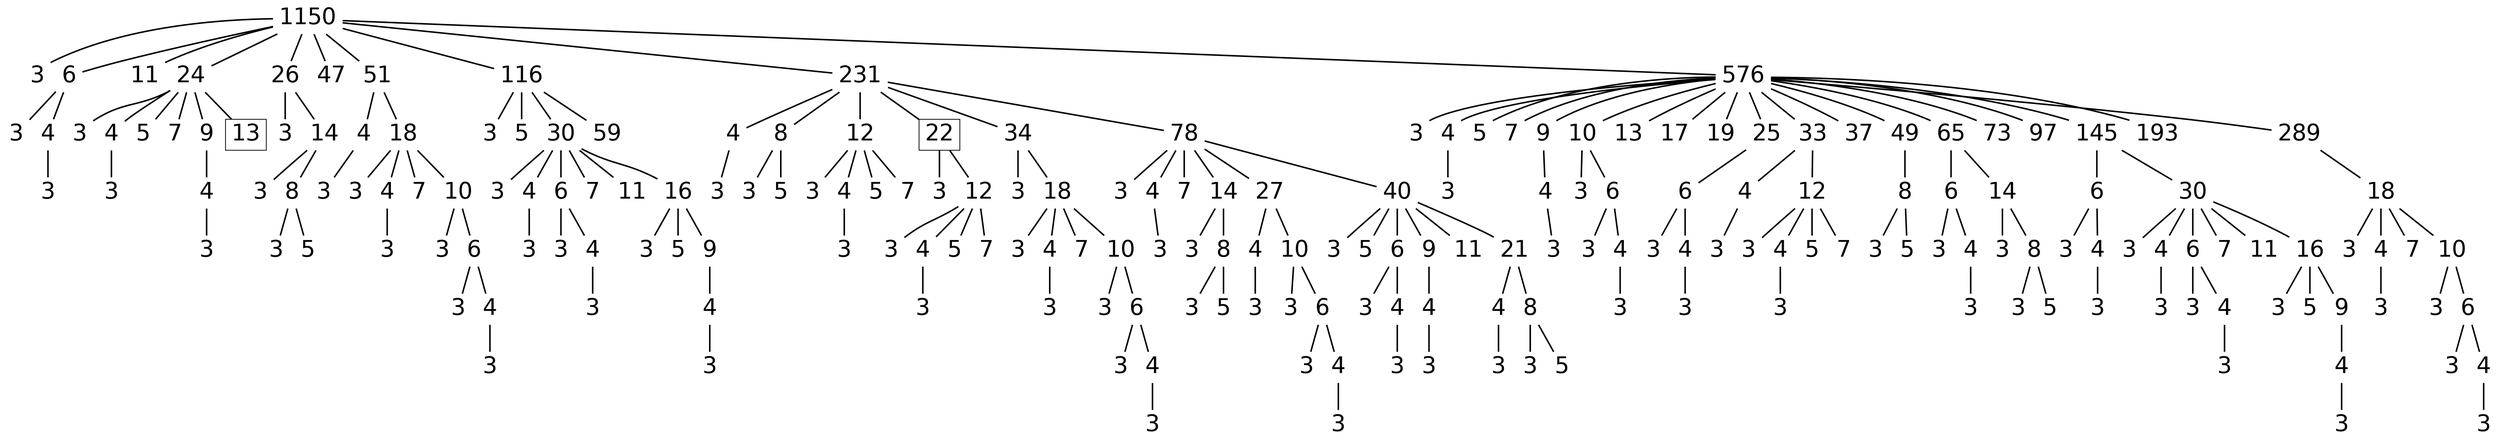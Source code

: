 digraph graph_name {
 graph[nodesep = 0.1];
 edge[dir=none, style=bold];
 node[ fontname = "Helvetica", shape = plaintext, width = 0.25, height = 0.25, fontsize=30];
s1150;
s1150_3;
s1150_6;
s1150_6_3;
s1150_6_4;
s1150_6_4_3;
s1150_11;
s1150_24;
s1150_24_3;
s1150_24_4;
s1150_24_4_3;
s1150_24_5;
s1150_24_7;
s1150_24_9;
s1150_24_9_4;
s1150_24_9_4_3;
s1150_24_13;
s1150_26;
s1150_26_3;
s1150_26_14;
s1150_26_14_3;
s1150_26_14_8;
s1150_26_14_8_3;
s1150_26_14_8_5;
s1150_47;
s1150_51;
s1150_51_4;
s1150_51_4_3;
s1150_51_18;
s1150_51_18_3;
s1150_51_18_4;
s1150_51_18_4_3;
s1150_51_18_7;
s1150_51_18_10;
s1150_51_18_10_3;
s1150_51_18_10_6;
s1150_51_18_10_6_3;
s1150_51_18_10_6_4;
s1150_51_18_10_6_4_3;
s1150_116;
s1150_116_3;
s1150_116_5;
s1150_116_30;
s1150_116_30_3;
s1150_116_30_4;
s1150_116_30_4_3;
s1150_116_30_6;
s1150_116_30_6_3;
s1150_116_30_6_4;
s1150_116_30_6_4_3;
s1150_116_30_7;
s1150_116_30_11;
s1150_116_30_16;
s1150_116_30_16_3;
s1150_116_30_16_5;
s1150_116_30_16_9;
s1150_116_30_16_9_4;
s1150_116_30_16_9_4_3;
s1150_116_59;
s1150_231;
s1150_231_4;
s1150_231_4_3;
s1150_231_8;
s1150_231_8_3;
s1150_231_8_5;
s1150_231_12;
s1150_231_12_3;
s1150_231_12_4;
s1150_231_12_4_3;
s1150_231_12_5;
s1150_231_12_7;
s1150_231_22;
s1150_231_22_3;
s1150_231_22_12;
s1150_231_22_12_3;
s1150_231_22_12_4;
s1150_231_22_12_4_3;
s1150_231_22_12_5;
s1150_231_22_12_7;
s1150_231_34;
s1150_231_34_3;
s1150_231_34_18;
s1150_231_34_18_3;
s1150_231_34_18_4;
s1150_231_34_18_4_3;
s1150_231_34_18_7;
s1150_231_34_18_10;
s1150_231_34_18_10_3;
s1150_231_34_18_10_6;
s1150_231_34_18_10_6_3;
s1150_231_34_18_10_6_4;
s1150_231_34_18_10_6_4_3;
s1150_231_78;
s1150_231_78_3;
s1150_231_78_4;
s1150_231_78_4_3;
s1150_231_78_7;
s1150_231_78_14;
s1150_231_78_14_3;
s1150_231_78_14_8;
s1150_231_78_14_8_3;
s1150_231_78_14_8_5;
s1150_231_78_27;
s1150_231_78_27_4;
s1150_231_78_27_4_3;
s1150_231_78_27_10;
s1150_231_78_27_10_3;
s1150_231_78_27_10_6;
s1150_231_78_27_10_6_3;
s1150_231_78_27_10_6_4;
s1150_231_78_27_10_6_4_3;
s1150_231_78_40;
s1150_231_78_40_3;
s1150_231_78_40_5;
s1150_231_78_40_6;
s1150_231_78_40_6_3;
s1150_231_78_40_6_4;
s1150_231_78_40_6_4_3;
s1150_231_78_40_9;
s1150_231_78_40_9_4;
s1150_231_78_40_9_4_3;
s1150_231_78_40_11;
s1150_231_78_40_21;
s1150_231_78_40_21_4;
s1150_231_78_40_21_4_3;
s1150_231_78_40_21_8;
s1150_231_78_40_21_8_3;
s1150_231_78_40_21_8_5;
s1150_576;
s1150_576_3;
s1150_576_4;
s1150_576_4_3;
s1150_576_5;
s1150_576_7;
s1150_576_9;
s1150_576_9_4;
s1150_576_9_4_3;
s1150_576_10;
s1150_576_10_3;
s1150_576_10_6;
s1150_576_10_6_3;
s1150_576_10_6_4;
s1150_576_10_6_4_3;
s1150_576_13;
s1150_576_17;
s1150_576_19;
s1150_576_25;
s1150_576_25_6;
s1150_576_25_6_3;
s1150_576_25_6_4;
s1150_576_25_6_4_3;
s1150_576_33;
s1150_576_33_4;
s1150_576_33_4_3;
s1150_576_33_12;
s1150_576_33_12_3;
s1150_576_33_12_4;
s1150_576_33_12_4_3;
s1150_576_33_12_5;
s1150_576_33_12_7;
s1150_576_37;
s1150_576_49;
s1150_576_49_8;
s1150_576_49_8_3;
s1150_576_49_8_5;
s1150_576_65;
s1150_576_65_6;
s1150_576_65_6_3;
s1150_576_65_6_4;
s1150_576_65_6_4_3;
s1150_576_65_14;
s1150_576_65_14_3;
s1150_576_65_14_8;
s1150_576_65_14_8_3;
s1150_576_65_14_8_5;
s1150_576_73;
s1150_576_97;
s1150_576_145;
s1150_576_145_6;
s1150_576_145_6_3;
s1150_576_145_6_4;
s1150_576_145_6_4_3;
s1150_576_145_30;
s1150_576_145_30_3;
s1150_576_145_30_4;
s1150_576_145_30_4_3;
s1150_576_145_30_6;
s1150_576_145_30_6_3;
s1150_576_145_30_6_4;
s1150_576_145_30_6_4_3;
s1150_576_145_30_7;
s1150_576_145_30_11;
s1150_576_145_30_16;
s1150_576_145_30_16_3;
s1150_576_145_30_16_5;
s1150_576_145_30_16_9;
s1150_576_145_30_16_9_4;
s1150_576_145_30_16_9_4_3;
s1150_576_193;
s1150_576_289;
s1150_576_289_18;
s1150_576_289_18_3;
s1150_576_289_18_4;
s1150_576_289_18_4_3;
s1150_576_289_18_7;
s1150_576_289_18_10;
s1150_576_289_18_10_3;
s1150_576_289_18_10_6;
s1150_576_289_18_10_6_3;
s1150_576_289_18_10_6_4;
s1150_576_289_18_10_6_4_3;
s1150[label="1150" ];
s1150->s1150_3;
s1150_3[label="3" ];
s1150->s1150_6;
s1150_6[label="6" ];
s1150_6->s1150_6_3;
s1150_6_3[label="3" ];
s1150_6->s1150_6_4;
s1150_6_4[label="4" ];
s1150_6_4->s1150_6_4_3;
s1150_6_4_3[label="3" ];
s1150->s1150_11;
s1150_11[label="11" ];
s1150->s1150_24;
s1150_24[label="24" ];
s1150_24->s1150_24_3;
s1150_24_3[label="3" ];
s1150_24->s1150_24_4;
s1150_24_4[label="4" ];
s1150_24_4->s1150_24_4_3;
s1150_24_4_3[label="3" ];
s1150_24->s1150_24_5;
s1150_24_5[label="5" ];
s1150_24->s1150_24_7;
s1150_24_7[label="7" ];
s1150_24->s1150_24_9;
s1150_24_9[label="9" ];
s1150_24_9->s1150_24_9_4;
s1150_24_9_4[label="4" ];
s1150_24_9_4->s1150_24_9_4_3;
s1150_24_9_4_3[label="3" ];
s1150_24->s1150_24_13;
s1150_24_13[label="13" ;shape=box];
s1150->s1150_26;
s1150_26[label="26" ];
s1150_26->s1150_26_3;
s1150_26_3[label="3" ];
s1150_26->s1150_26_14;
s1150_26_14[label="14" ];
s1150_26_14->s1150_26_14_3;
s1150_26_14_3[label="3" ];
s1150_26_14->s1150_26_14_8;
s1150_26_14_8[label="8" ];
s1150_26_14_8->s1150_26_14_8_3;
s1150_26_14_8_3[label="3" ];
s1150_26_14_8->s1150_26_14_8_5;
s1150_26_14_8_5[label="5" ];
s1150->s1150_47;
s1150_47[label="47" ];
s1150->s1150_51;
s1150_51[label="51" ];
s1150_51->s1150_51_4;
s1150_51_4[label="4" ];
s1150_51_4->s1150_51_4_3;
s1150_51_4_3[label="3" ];
s1150_51->s1150_51_18;
s1150_51_18[label="18" ];
s1150_51_18->s1150_51_18_3;
s1150_51_18_3[label="3" ];
s1150_51_18->s1150_51_18_4;
s1150_51_18_4[label="4" ];
s1150_51_18_4->s1150_51_18_4_3;
s1150_51_18_4_3[label="3" ];
s1150_51_18->s1150_51_18_7;
s1150_51_18_7[label="7" ];
s1150_51_18->s1150_51_18_10;
s1150_51_18_10[label="10" ];
s1150_51_18_10->s1150_51_18_10_3;
s1150_51_18_10_3[label="3" ];
s1150_51_18_10->s1150_51_18_10_6;
s1150_51_18_10_6[label="6" ];
s1150_51_18_10_6->s1150_51_18_10_6_3;
s1150_51_18_10_6_3[label="3" ];
s1150_51_18_10_6->s1150_51_18_10_6_4;
s1150_51_18_10_6_4[label="4" ];
s1150_51_18_10_6_4->s1150_51_18_10_6_4_3;
s1150_51_18_10_6_4_3[label="3" ];
s1150->s1150_116;
s1150_116[label="116" ];
s1150_116->s1150_116_3;
s1150_116_3[label="3" ];
s1150_116->s1150_116_5;
s1150_116_5[label="5" ];
s1150_116->s1150_116_30;
s1150_116_30[label="30" ];
s1150_116_30->s1150_116_30_3;
s1150_116_30_3[label="3" ];
s1150_116_30->s1150_116_30_4;
s1150_116_30_4[label="4" ];
s1150_116_30_4->s1150_116_30_4_3;
s1150_116_30_4_3[label="3" ];
s1150_116_30->s1150_116_30_6;
s1150_116_30_6[label="6" ];
s1150_116_30_6->s1150_116_30_6_3;
s1150_116_30_6_3[label="3" ];
s1150_116_30_6->s1150_116_30_6_4;
s1150_116_30_6_4[label="4" ];
s1150_116_30_6_4->s1150_116_30_6_4_3;
s1150_116_30_6_4_3[label="3" ];
s1150_116_30->s1150_116_30_7;
s1150_116_30_7[label="7" ];
s1150_116_30->s1150_116_30_11;
s1150_116_30_11[label="11" ];
s1150_116_30->s1150_116_30_16;
s1150_116_30_16[label="16" ];
s1150_116_30_16->s1150_116_30_16_3;
s1150_116_30_16_3[label="3" ];
s1150_116_30_16->s1150_116_30_16_5;
s1150_116_30_16_5[label="5" ];
s1150_116_30_16->s1150_116_30_16_9;
s1150_116_30_16_9[label="9" ];
s1150_116_30_16_9->s1150_116_30_16_9_4;
s1150_116_30_16_9_4[label="4" ];
s1150_116_30_16_9_4->s1150_116_30_16_9_4_3;
s1150_116_30_16_9_4_3[label="3" ];
s1150_116->s1150_116_59;
s1150_116_59[label="59" ];
s1150->s1150_231;
s1150_231[label="231" ];
s1150_231->s1150_231_4;
s1150_231_4[label="4" ];
s1150_231_4->s1150_231_4_3;
s1150_231_4_3[label="3" ];
s1150_231->s1150_231_8;
s1150_231_8[label="8" ];
s1150_231_8->s1150_231_8_3;
s1150_231_8_3[label="3" ];
s1150_231_8->s1150_231_8_5;
s1150_231_8_5[label="5" ];
s1150_231->s1150_231_12;
s1150_231_12[label="12" ];
s1150_231_12->s1150_231_12_3;
s1150_231_12_3[label="3" ];
s1150_231_12->s1150_231_12_4;
s1150_231_12_4[label="4" ];
s1150_231_12_4->s1150_231_12_4_3;
s1150_231_12_4_3[label="3" ];
s1150_231_12->s1150_231_12_5;
s1150_231_12_5[label="5" ];
s1150_231_12->s1150_231_12_7;
s1150_231_12_7[label="7" ];
s1150_231->s1150_231_22;
s1150_231_22[label="22" ;shape=box];
s1150_231_22->s1150_231_22_3;
s1150_231_22_3[label="3" ];
s1150_231_22->s1150_231_22_12;
s1150_231_22_12[label="12" ];
s1150_231_22_12->s1150_231_22_12_3;
s1150_231_22_12_3[label="3" ];
s1150_231_22_12->s1150_231_22_12_4;
s1150_231_22_12_4[label="4" ];
s1150_231_22_12_4->s1150_231_22_12_4_3;
s1150_231_22_12_4_3[label="3" ];
s1150_231_22_12->s1150_231_22_12_5;
s1150_231_22_12_5[label="5" ];
s1150_231_22_12->s1150_231_22_12_7;
s1150_231_22_12_7[label="7" ];
s1150_231->s1150_231_34;
s1150_231_34[label="34" ];
s1150_231_34->s1150_231_34_3;
s1150_231_34_3[label="3" ];
s1150_231_34->s1150_231_34_18;
s1150_231_34_18[label="18" ];
s1150_231_34_18->s1150_231_34_18_3;
s1150_231_34_18_3[label="3" ];
s1150_231_34_18->s1150_231_34_18_4;
s1150_231_34_18_4[label="4" ];
s1150_231_34_18_4->s1150_231_34_18_4_3;
s1150_231_34_18_4_3[label="3" ];
s1150_231_34_18->s1150_231_34_18_7;
s1150_231_34_18_7[label="7" ];
s1150_231_34_18->s1150_231_34_18_10;
s1150_231_34_18_10[label="10" ];
s1150_231_34_18_10->s1150_231_34_18_10_3;
s1150_231_34_18_10_3[label="3" ];
s1150_231_34_18_10->s1150_231_34_18_10_6;
s1150_231_34_18_10_6[label="6" ];
s1150_231_34_18_10_6->s1150_231_34_18_10_6_3;
s1150_231_34_18_10_6_3[label="3" ];
s1150_231_34_18_10_6->s1150_231_34_18_10_6_4;
s1150_231_34_18_10_6_4[label="4" ];
s1150_231_34_18_10_6_4->s1150_231_34_18_10_6_4_3;
s1150_231_34_18_10_6_4_3[label="3" ];
s1150_231->s1150_231_78;
s1150_231_78[label="78" ];
s1150_231_78->s1150_231_78_3;
s1150_231_78_3[label="3" ];
s1150_231_78->s1150_231_78_4;
s1150_231_78_4[label="4" ];
s1150_231_78_4->s1150_231_78_4_3;
s1150_231_78_4_3[label="3" ];
s1150_231_78->s1150_231_78_7;
s1150_231_78_7[label="7" ];
s1150_231_78->s1150_231_78_14;
s1150_231_78_14[label="14" ];
s1150_231_78_14->s1150_231_78_14_3;
s1150_231_78_14_3[label="3" ];
s1150_231_78_14->s1150_231_78_14_8;
s1150_231_78_14_8[label="8" ];
s1150_231_78_14_8->s1150_231_78_14_8_3;
s1150_231_78_14_8_3[label="3" ];
s1150_231_78_14_8->s1150_231_78_14_8_5;
s1150_231_78_14_8_5[label="5" ];
s1150_231_78->s1150_231_78_27;
s1150_231_78_27[label="27" ];
s1150_231_78_27->s1150_231_78_27_4;
s1150_231_78_27_4[label="4" ];
s1150_231_78_27_4->s1150_231_78_27_4_3;
s1150_231_78_27_4_3[label="3" ];
s1150_231_78_27->s1150_231_78_27_10;
s1150_231_78_27_10[label="10" ];
s1150_231_78_27_10->s1150_231_78_27_10_3;
s1150_231_78_27_10_3[label="3" ];
s1150_231_78_27_10->s1150_231_78_27_10_6;
s1150_231_78_27_10_6[label="6" ];
s1150_231_78_27_10_6->s1150_231_78_27_10_6_3;
s1150_231_78_27_10_6_3[label="3" ];
s1150_231_78_27_10_6->s1150_231_78_27_10_6_4;
s1150_231_78_27_10_6_4[label="4" ];
s1150_231_78_27_10_6_4->s1150_231_78_27_10_6_4_3;
s1150_231_78_27_10_6_4_3[label="3" ];
s1150_231_78->s1150_231_78_40;
s1150_231_78_40[label="40" ];
s1150_231_78_40->s1150_231_78_40_3;
s1150_231_78_40_3[label="3" ];
s1150_231_78_40->s1150_231_78_40_5;
s1150_231_78_40_5[label="5" ];
s1150_231_78_40->s1150_231_78_40_6;
s1150_231_78_40_6[label="6" ];
s1150_231_78_40_6->s1150_231_78_40_6_3;
s1150_231_78_40_6_3[label="3" ];
s1150_231_78_40_6->s1150_231_78_40_6_4;
s1150_231_78_40_6_4[label="4" ];
s1150_231_78_40_6_4->s1150_231_78_40_6_4_3;
s1150_231_78_40_6_4_3[label="3" ];
s1150_231_78_40->s1150_231_78_40_9;
s1150_231_78_40_9[label="9" ];
s1150_231_78_40_9->s1150_231_78_40_9_4;
s1150_231_78_40_9_4[label="4" ];
s1150_231_78_40_9_4->s1150_231_78_40_9_4_3;
s1150_231_78_40_9_4_3[label="3" ];
s1150_231_78_40->s1150_231_78_40_11;
s1150_231_78_40_11[label="11" ];
s1150_231_78_40->s1150_231_78_40_21;
s1150_231_78_40_21[label="21" ];
s1150_231_78_40_21->s1150_231_78_40_21_4;
s1150_231_78_40_21_4[label="4" ];
s1150_231_78_40_21_4->s1150_231_78_40_21_4_3;
s1150_231_78_40_21_4_3[label="3" ];
s1150_231_78_40_21->s1150_231_78_40_21_8;
s1150_231_78_40_21_8[label="8" ];
s1150_231_78_40_21_8->s1150_231_78_40_21_8_3;
s1150_231_78_40_21_8_3[label="3" ];
s1150_231_78_40_21_8->s1150_231_78_40_21_8_5;
s1150_231_78_40_21_8_5[label="5" ];
s1150->s1150_576;
s1150_576[label="576" ];
s1150_576->s1150_576_3;
s1150_576_3[label="3" ];
s1150_576->s1150_576_4;
s1150_576_4[label="4" ];
s1150_576_4->s1150_576_4_3;
s1150_576_4_3[label="3" ];
s1150_576->s1150_576_5;
s1150_576_5[label="5" ];
s1150_576->s1150_576_7;
s1150_576_7[label="7" ];
s1150_576->s1150_576_9;
s1150_576_9[label="9" ];
s1150_576_9->s1150_576_9_4;
s1150_576_9_4[label="4" ];
s1150_576_9_4->s1150_576_9_4_3;
s1150_576_9_4_3[label="3" ];
s1150_576->s1150_576_10;
s1150_576_10[label="10" ];
s1150_576_10->s1150_576_10_3;
s1150_576_10_3[label="3" ];
s1150_576_10->s1150_576_10_6;
s1150_576_10_6[label="6" ];
s1150_576_10_6->s1150_576_10_6_3;
s1150_576_10_6_3[label="3" ];
s1150_576_10_6->s1150_576_10_6_4;
s1150_576_10_6_4[label="4" ];
s1150_576_10_6_4->s1150_576_10_6_4_3;
s1150_576_10_6_4_3[label="3" ];
s1150_576->s1150_576_13;
s1150_576_13[label="13" ];
s1150_576->s1150_576_17;
s1150_576_17[label="17" ];
s1150_576->s1150_576_19;
s1150_576_19[label="19" ];
s1150_576->s1150_576_25;
s1150_576_25[label="25" ];
s1150_576_25->s1150_576_25_6;
s1150_576_25_6[label="6" ];
s1150_576_25_6->s1150_576_25_6_3;
s1150_576_25_6_3[label="3" ];
s1150_576_25_6->s1150_576_25_6_4;
s1150_576_25_6_4[label="4" ];
s1150_576_25_6_4->s1150_576_25_6_4_3;
s1150_576_25_6_4_3[label="3" ];
s1150_576->s1150_576_33;
s1150_576_33[label="33" ];
s1150_576_33->s1150_576_33_4;
s1150_576_33_4[label="4" ];
s1150_576_33_4->s1150_576_33_4_3;
s1150_576_33_4_3[label="3" ];
s1150_576_33->s1150_576_33_12;
s1150_576_33_12[label="12" ];
s1150_576_33_12->s1150_576_33_12_3;
s1150_576_33_12_3[label="3" ];
s1150_576_33_12->s1150_576_33_12_4;
s1150_576_33_12_4[label="4" ];
s1150_576_33_12_4->s1150_576_33_12_4_3;
s1150_576_33_12_4_3[label="3" ];
s1150_576_33_12->s1150_576_33_12_5;
s1150_576_33_12_5[label="5" ];
s1150_576_33_12->s1150_576_33_12_7;
s1150_576_33_12_7[label="7" ];
s1150_576->s1150_576_37;
s1150_576_37[label="37" ];
s1150_576->s1150_576_49;
s1150_576_49[label="49" ];
s1150_576_49->s1150_576_49_8;
s1150_576_49_8[label="8" ];
s1150_576_49_8->s1150_576_49_8_3;
s1150_576_49_8_3[label="3" ];
s1150_576_49_8->s1150_576_49_8_5;
s1150_576_49_8_5[label="5" ];
s1150_576->s1150_576_65;
s1150_576_65[label="65" ];
s1150_576_65->s1150_576_65_6;
s1150_576_65_6[label="6" ];
s1150_576_65_6->s1150_576_65_6_3;
s1150_576_65_6_3[label="3" ];
s1150_576_65_6->s1150_576_65_6_4;
s1150_576_65_6_4[label="4" ];
s1150_576_65_6_4->s1150_576_65_6_4_3;
s1150_576_65_6_4_3[label="3" ];
s1150_576_65->s1150_576_65_14;
s1150_576_65_14[label="14" ];
s1150_576_65_14->s1150_576_65_14_3;
s1150_576_65_14_3[label="3" ];
s1150_576_65_14->s1150_576_65_14_8;
s1150_576_65_14_8[label="8" ];
s1150_576_65_14_8->s1150_576_65_14_8_3;
s1150_576_65_14_8_3[label="3" ];
s1150_576_65_14_8->s1150_576_65_14_8_5;
s1150_576_65_14_8_5[label="5" ];
s1150_576->s1150_576_73;
s1150_576_73[label="73" ];
s1150_576->s1150_576_97;
s1150_576_97[label="97" ];
s1150_576->s1150_576_145;
s1150_576_145[label="145" ];
s1150_576_145->s1150_576_145_6;
s1150_576_145_6[label="6" ];
s1150_576_145_6->s1150_576_145_6_3;
s1150_576_145_6_3[label="3" ];
s1150_576_145_6->s1150_576_145_6_4;
s1150_576_145_6_4[label="4" ];
s1150_576_145_6_4->s1150_576_145_6_4_3;
s1150_576_145_6_4_3[label="3" ];
s1150_576_145->s1150_576_145_30;
s1150_576_145_30[label="30" ];
s1150_576_145_30->s1150_576_145_30_3;
s1150_576_145_30_3[label="3" ];
s1150_576_145_30->s1150_576_145_30_4;
s1150_576_145_30_4[label="4" ];
s1150_576_145_30_4->s1150_576_145_30_4_3;
s1150_576_145_30_4_3[label="3" ];
s1150_576_145_30->s1150_576_145_30_6;
s1150_576_145_30_6[label="6" ];
s1150_576_145_30_6->s1150_576_145_30_6_3;
s1150_576_145_30_6_3[label="3" ];
s1150_576_145_30_6->s1150_576_145_30_6_4;
s1150_576_145_30_6_4[label="4" ];
s1150_576_145_30_6_4->s1150_576_145_30_6_4_3;
s1150_576_145_30_6_4_3[label="3" ];
s1150_576_145_30->s1150_576_145_30_7;
s1150_576_145_30_7[label="7" ];
s1150_576_145_30->s1150_576_145_30_11;
s1150_576_145_30_11[label="11" ];
s1150_576_145_30->s1150_576_145_30_16;
s1150_576_145_30_16[label="16" ];
s1150_576_145_30_16->s1150_576_145_30_16_3;
s1150_576_145_30_16_3[label="3" ];
s1150_576_145_30_16->s1150_576_145_30_16_5;
s1150_576_145_30_16_5[label="5" ];
s1150_576_145_30_16->s1150_576_145_30_16_9;
s1150_576_145_30_16_9[label="9" ];
s1150_576_145_30_16_9->s1150_576_145_30_16_9_4;
s1150_576_145_30_16_9_4[label="4" ];
s1150_576_145_30_16_9_4->s1150_576_145_30_16_9_4_3;
s1150_576_145_30_16_9_4_3[label="3" ];
s1150_576->s1150_576_193;
s1150_576_193[label="193" ];
s1150_576->s1150_576_289;
s1150_576_289[label="289" ];
s1150_576_289->s1150_576_289_18;
s1150_576_289_18[label="18" ];
s1150_576_289_18->s1150_576_289_18_3;
s1150_576_289_18_3[label="3" ];
s1150_576_289_18->s1150_576_289_18_4;
s1150_576_289_18_4[label="4" ];
s1150_576_289_18_4->s1150_576_289_18_4_3;
s1150_576_289_18_4_3[label="3" ];
s1150_576_289_18->s1150_576_289_18_7;
s1150_576_289_18_7[label="7" ];
s1150_576_289_18->s1150_576_289_18_10;
s1150_576_289_18_10[label="10" ];
s1150_576_289_18_10->s1150_576_289_18_10_3;
s1150_576_289_18_10_3[label="3" ];
s1150_576_289_18_10->s1150_576_289_18_10_6;
s1150_576_289_18_10_6[label="6" ];
s1150_576_289_18_10_6->s1150_576_289_18_10_6_3;
s1150_576_289_18_10_6_3[label="3" ];
s1150_576_289_18_10_6->s1150_576_289_18_10_6_4;
s1150_576_289_18_10_6_4[label="4" ];
s1150_576_289_18_10_6_4->s1150_576_289_18_10_6_4_3;
s1150_576_289_18_10_6_4_3[label="3" ];
}
